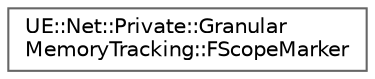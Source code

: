 digraph "Graphical Class Hierarchy"
{
 // INTERACTIVE_SVG=YES
 // LATEX_PDF_SIZE
  bgcolor="transparent";
  edge [fontname=Helvetica,fontsize=10,labelfontname=Helvetica,labelfontsize=10];
  node [fontname=Helvetica,fontsize=10,shape=box,height=0.2,width=0.4];
  rankdir="LR";
  Node0 [id="Node000000",label="UE::Net::Private::Granular\lMemoryTracking::FScopeMarker",height=0.2,width=0.4,color="grey40", fillcolor="white", style="filled",URL="$d2/dec/structUE_1_1Net_1_1Private_1_1GranularMemoryTracking_1_1FScopeMarker.html",tooltip=" "];
}
